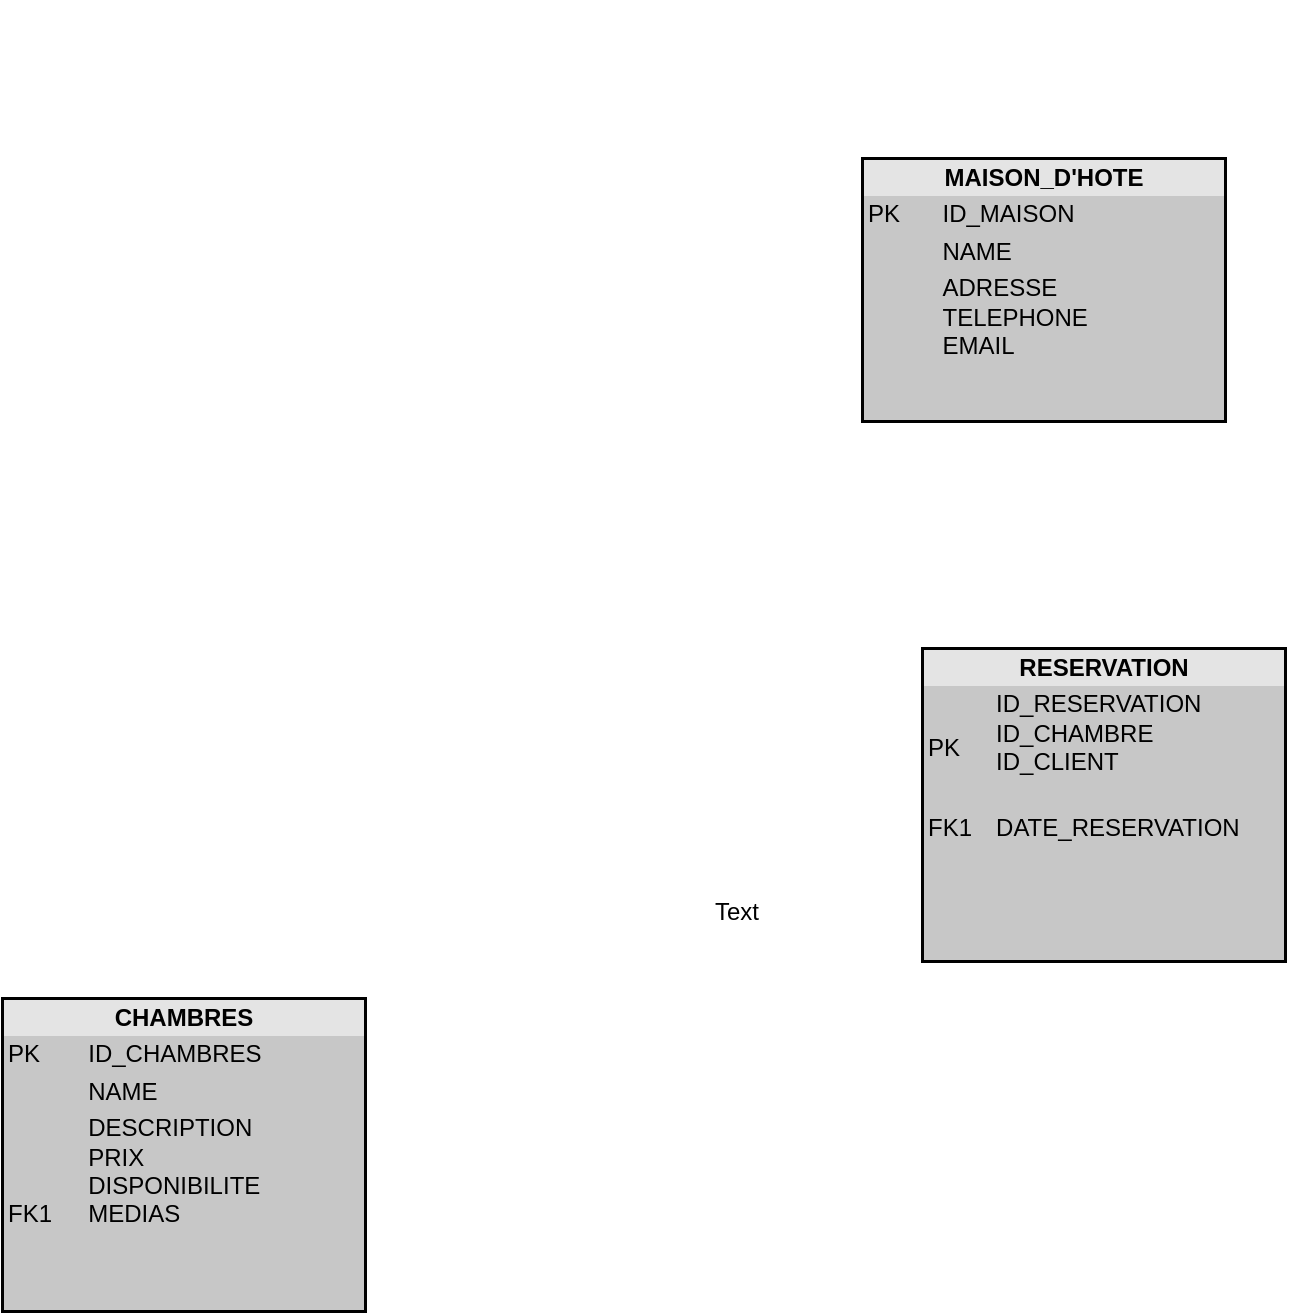 <mxfile version="12.9.5" type="github" pages="2">
  <diagram id="gmbpb6O-48mGinLhiqot" name="Page-1">
    <mxGraphModel dx="2130" dy="728" grid="1" gridSize="10" guides="1" tooltips="1" connect="1" arrows="1" fold="1" page="1" pageScale="1" pageWidth="827" pageHeight="1169" math="0" shadow="0">
      <root>
        <mxCell id="2mcsZYHAiLAcM_JAIpny-0" />
        <mxCell id="2mcsZYHAiLAcM_JAIpny-1" parent="2mcsZYHAiLAcM_JAIpny-0" />
        <mxCell id="VI4eFOXCEEmhCOrHEh1b-0" value="" style="shape=image;html=1;verticalAlign=top;verticalLabelPosition=bottom;labelBackgroundColor=#ffffff;imageAspect=0;aspect=fixed;image=https://cdn3.iconfinder.com/data/icons/lexter-flat-colorfull-file-formats/56/mcd-128.png;strokeWidth=3;align=left;" vertex="1" parent="2mcsZYHAiLAcM_JAIpny-1">
          <mxGeometry x="-380" y="80" width="128" height="128" as="geometry" />
        </mxCell>
        <mxCell id="VI4eFOXCEEmhCOrHEh1b-7" value="&lt;div style=&quot;text-align: center ; box-sizing: border-box ; width: 100% ; background: rgb(228 , 228 , 228) ; padding: 2px&quot;&gt;&lt;b&gt;MAISON_D&#39;HOTE&lt;/b&gt;&lt;/div&gt;&lt;table style=&quot;width: 100% ; font-size: 1em&quot; cellpadding=&quot;2&quot; cellspacing=&quot;0&quot;&gt;&lt;tbody&gt;&lt;tr&gt;&lt;td&gt;PK&lt;/td&gt;&lt;td&gt;ID_MAISON&lt;/td&gt;&lt;/tr&gt;&lt;tr&gt;&lt;td&gt;&lt;br&gt;&lt;/td&gt;&lt;td&gt;NAME&lt;/td&gt;&lt;/tr&gt;&lt;tr&gt;&lt;td&gt;&lt;/td&gt;&lt;td&gt;ADRESSE&lt;br&gt;TELEPHONE&lt;br&gt;EMAIL&lt;/td&gt;&lt;/tr&gt;&lt;/tbody&gt;&lt;/table&gt;" style="verticalAlign=top;align=left;overflow=fill;html=1;labelBackgroundColor=#C7C7C7;strokeWidth=3;" vertex="1" parent="2mcsZYHAiLAcM_JAIpny-1">
          <mxGeometry x="-120" y="160" width="180" height="130" as="geometry" />
        </mxCell>
        <mxCell id="VI4eFOXCEEmhCOrHEh1b-8" value="&lt;div style=&quot;text-align: center ; box-sizing: border-box ; width: 100% ; background: rgb(228 , 228 , 228) ; padding: 2px&quot;&gt;&lt;b&gt;CHAMBRES&lt;/b&gt;&lt;/div&gt;&lt;table style=&quot;width: 100% ; font-size: 1em&quot; cellpadding=&quot;2&quot; cellspacing=&quot;0&quot;&gt;&lt;tbody&gt;&lt;tr&gt;&lt;td&gt;PK&lt;/td&gt;&lt;td&gt;ID_CHAMBRES&lt;/td&gt;&lt;/tr&gt;&lt;tr&gt;&lt;td&gt;&lt;br&gt;&lt;/td&gt;&lt;td&gt;NAME&lt;/td&gt;&lt;/tr&gt;&lt;tr&gt;&lt;td&gt;FK1&lt;br&gt;&lt;/td&gt;&lt;td&gt;DESCRIPTION&lt;br&gt;PRIX&lt;br&gt;DISPONIBILITE&lt;br&gt;MEDIAS&lt;br&gt;&lt;br&gt;&lt;br&gt;&lt;br&gt;&lt;/td&gt;&lt;/tr&gt;&lt;/tbody&gt;&lt;/table&gt;" style="verticalAlign=top;align=left;overflow=fill;html=1;labelBackgroundColor=#C7C7C7;strokeWidth=3;" vertex="1" parent="2mcsZYHAiLAcM_JAIpny-1">
          <mxGeometry x="-550" y="580" width="180" height="155" as="geometry" />
        </mxCell>
        <mxCell id="VI4eFOXCEEmhCOrHEh1b-11" value="&lt;div style=&quot;text-align: center ; box-sizing: border-box ; width: 100% ; background: rgb(228 , 228 , 228) ; padding: 2px&quot;&gt;&lt;b&gt;RESERVATION&lt;/b&gt;&lt;/div&gt;&lt;table style=&quot;width: 100% ; font-size: 1em&quot; cellpadding=&quot;2&quot; cellspacing=&quot;0&quot;&gt;&lt;tbody&gt;&lt;tr&gt;&lt;td&gt;PK&lt;/td&gt;&lt;td&gt;ID_RESERVATION&lt;br&gt;ID_CHAMBRE&lt;br&gt;ID_CLIENT&lt;br&gt;&lt;br&gt;&lt;/td&gt;&lt;/tr&gt;&lt;tr&gt;&lt;td&gt;FK1&amp;nbsp;&lt;br&gt;&lt;/td&gt;&lt;td&gt;DATE_RESERVATION&lt;/td&gt;&lt;/tr&gt;&lt;tr&gt;&lt;td&gt;&lt;br&gt;&lt;/td&gt;&lt;td&gt;&lt;br&gt;&lt;br&gt;&lt;br&gt;&lt;br&gt;&lt;/td&gt;&lt;/tr&gt;&lt;/tbody&gt;&lt;/table&gt;" style="verticalAlign=top;align=left;overflow=fill;html=1;labelBackgroundColor=#C7C7C7;strokeWidth=3;" vertex="1" parent="2mcsZYHAiLAcM_JAIpny-1">
          <mxGeometry x="-90" y="405" width="180" height="155" as="geometry" />
        </mxCell>
        <mxCell id="VI4eFOXCEEmhCOrHEh1b-12" value="Text" style="text;html=1;align=center;verticalAlign=middle;resizable=0;points=[];autosize=1;" vertex="1" parent="2mcsZYHAiLAcM_JAIpny-1">
          <mxGeometry x="-204" y="526" width="40" height="20" as="geometry" />
        </mxCell>
      </root>
    </mxGraphModel>
  </diagram>
  <diagram id="J0ojM0bSp0G7YTS-gxtY" name="Page-2">
    <mxGraphModel dx="1303" dy="728" grid="1" gridSize="10" guides="1" tooltips="1" connect="1" arrows="1" fold="1" page="1" pageScale="1" pageWidth="827" pageHeight="1169" math="0" shadow="0">
      <root>
        <mxCell id="6n2aTXFzNm_1piKpzYSk-0" />
        <mxCell id="6n2aTXFzNm_1piKpzYSk-1" parent="6n2aTXFzNm_1piKpzYSk-0" />
        <mxCell id="ZAeTzVcquDFvLEmKi2Lm-0" value="&lt;div style=&quot;text-align: center ; box-sizing: border-box ; width: 100% ; background: rgb(228 , 228 , 228) ; padding: 2px&quot;&gt;&lt;b&gt;MAISON_D&#39;HOTES&lt;/b&gt;&lt;/div&gt;&lt;table style=&quot;width: 100% ; font-size: 1em&quot; cellpadding=&quot;2&quot; cellspacing=&quot;0&quot;&gt;&lt;tbody&gt;&lt;tr&gt;&lt;td&gt;PK&lt;/td&gt;&lt;td&gt;ID_MAISON&lt;br&gt;&lt;/td&gt;&lt;/tr&gt;&lt;tr&gt;&lt;td&gt;&lt;br&gt;&lt;/td&gt;&lt;td&gt;NOM&lt;br&gt;ADRESSE&lt;br&gt;TELEPHONE&lt;br&gt;EMAIL&lt;/td&gt;&lt;/tr&gt;&lt;/tbody&gt;&lt;/table&gt;" style="verticalAlign=top;align=left;overflow=fill;html=1;labelBackgroundColor=#C7C7C7;strokeWidth=3;" vertex="1" parent="6n2aTXFzNm_1piKpzYSk-1">
          <mxGeometry x="380" y="10" width="180" height="130" as="geometry" />
        </mxCell>
        <mxCell id="ZAeTzVcquDFvLEmKi2Lm-2" value="&lt;div style=&quot;text-align: center ; box-sizing: border-box ; width: 100% ; background: rgb(228 , 228 , 228) ; padding: 2px&quot;&gt;&lt;b&gt;RESERVATIONS&lt;/b&gt;&lt;/div&gt;&lt;table style=&quot;width: 100% ; font-size: 1em&quot; cellpadding=&quot;2&quot; cellspacing=&quot;0&quot;&gt;&lt;tbody&gt;&lt;tr&gt;&lt;td&gt;PK&lt;/td&gt;&lt;td&gt;ID_RESERVATION&lt;/td&gt;&lt;/tr&gt;&lt;tr&gt;&lt;td&gt;FK1&lt;/td&gt;&lt;td&gt;&lt;font color=&quot;#006600&quot;&gt;CHAMBRE&lt;/font&gt;&lt;/td&gt;&lt;/tr&gt;&lt;tr&gt;&lt;td&gt;FK2&lt;/td&gt;&lt;td&gt;&lt;font color=&quot;#994c00&quot;&gt;CLIENT&lt;/font&gt;&lt;br&gt;&lt;font color=&quot;#6600cc&quot;&gt;DATE_RESERVATION&lt;/font&gt;&lt;/td&gt;&lt;/tr&gt;&lt;/tbody&gt;&lt;/table&gt;" style="verticalAlign=top;align=left;overflow=fill;html=1;labelBackgroundColor=#C7C7C7;strokeWidth=3;" vertex="1" parent="6n2aTXFzNm_1piKpzYSk-1">
          <mxGeometry x="380" y="290" width="180" height="150" as="geometry" />
        </mxCell>
        <mxCell id="Ll425Y9eFO5cWMdYRDJh-3" value="&lt;div style=&quot;text-align: center ; box-sizing: border-box ; width: 100% ; background: rgb(228 , 228 , 228) ; padding: 2px&quot;&gt;&lt;b&gt;CLIENTS&lt;/b&gt;&lt;/div&gt;&lt;table style=&quot;width: 100% ; font-size: 1em&quot; cellpadding=&quot;2&quot; cellspacing=&quot;0&quot;&gt;&lt;tbody&gt;&lt;tr&gt;&lt;td&gt;PK&lt;/td&gt;&lt;td&gt;ID_CLIENT&lt;br&gt;CIVILITE&lt;br&gt;NOM&lt;br&gt;PRENOM&lt;br&gt;EMAIL&lt;br&gt;TELEPFONE&lt;br&gt;NBR_PERSONNES&lt;br&gt;DATE_ARRIVEE&lt;br&gt;DATE_DEPART&lt;/td&gt;&lt;/tr&gt;&lt;tr&gt;&lt;td&gt;FK1&lt;/td&gt;&lt;td&gt;&lt;font color=&quot;#6600cc&quot;&gt;DATE_RESERVATION&lt;/font&gt;&lt;/td&gt;&lt;/tr&gt;&lt;tr&gt;&lt;td&gt;FK2&lt;/td&gt;&lt;td&gt;&lt;br&gt;&lt;/td&gt;&lt;/tr&gt;&lt;/tbody&gt;&lt;/table&gt;" style="verticalAlign=top;align=left;overflow=fill;html=1;labelBackgroundColor=#C7C7C7;strokeWidth=3;" vertex="1" parent="6n2aTXFzNm_1piKpzYSk-1">
          <mxGeometry x="380" y="600" width="180" height="190" as="geometry" />
        </mxCell>
        <mxCell id="ZAeTzVcquDFvLEmKi2Lm-6" value="&lt;div style=&quot;text-align: center ; box-sizing: border-box ; width: 100% ; background: rgb(228 , 228 , 228) ; padding: 2px&quot;&gt;&lt;b&gt;CHAMBRES&lt;/b&gt;&lt;/div&gt;&lt;table style=&quot;width: 100% ; font-size: 1em&quot; cellpadding=&quot;2&quot; cellspacing=&quot;0&quot;&gt;&lt;tbody&gt;&lt;tr&gt;&lt;td&gt;&lt;table cellpadding=&quot;2&quot; cellspacing=&quot;0&quot; style=&quot;font-size: 1em ; width: 180px&quot;&gt;&lt;tbody&gt;&lt;tr&gt;&lt;td&gt;PK&lt;/td&gt;&lt;td&gt;ID_CHAMBRES&lt;/td&gt;&lt;/tr&gt;&lt;tr&gt;&lt;td&gt;&lt;br&gt;&lt;/td&gt;&lt;td&gt;NAME&lt;/td&gt;&lt;/tr&gt;&lt;tr&gt;&lt;td&gt;&lt;br&gt;&lt;br&gt;&lt;/td&gt;&lt;td&gt;DESCRIPTION&lt;br&gt;PRIX&lt;br&gt;DISPONIBILITE&lt;br&gt;&lt;br&gt;&lt;br&gt;&lt;/td&gt;&lt;/tr&gt;&lt;/tbody&gt;&lt;/table&gt;&lt;/td&gt;&lt;td&gt;&lt;/td&gt;&lt;/tr&gt;&lt;tr&gt;&lt;td&gt;FK&amp;nbsp; &amp;nbsp; &amp;nbsp; &lt;font color=&quot;#cc0000&quot;&gt;MEDIAS&lt;/font&gt;&lt;/td&gt;&lt;td&gt;e&lt;/td&gt;&lt;/tr&gt;&lt;/tbody&gt;&lt;/table&gt;" style="verticalAlign=top;align=left;overflow=fill;html=1;labelBackgroundColor=#C7C7C7;strokeWidth=3;" vertex="1" parent="6n2aTXFzNm_1piKpzYSk-1">
          <mxGeometry x="40" y="290" width="180" height="150" as="geometry" />
        </mxCell>
        <mxCell id="Ll425Y9eFO5cWMdYRDJh-8" value="" style="endArrow=none;html=1;entryX=-0.011;entryY=0.579;entryDx=0;entryDy=0;entryPerimeter=0;exitX=0.444;exitY=-0.027;exitDx=0;exitDy=0;exitPerimeter=0;" edge="1" parent="6n2aTXFzNm_1piKpzYSk-1" source="ZAeTzVcquDFvLEmKi2Lm-6" target="ZAeTzVcquDFvLEmKi2Lm-0">
          <mxGeometry width="50" height="50" relative="1" as="geometry">
            <mxPoint x="360" y="160" as="sourcePoint" />
            <mxPoint x="410" y="110" as="targetPoint" />
            <Array as="points">
              <mxPoint x="120" y="85" />
            </Array>
          </mxGeometry>
        </mxCell>
        <mxCell id="Ll425Y9eFO5cWMdYRDJh-10" value="APPARTENANCE" style="rounded=1;whiteSpace=wrap;html=1;labelBackgroundColor=#C7C7C7;strokeWidth=3;align=center;" vertex="1" parent="6n2aTXFzNm_1piKpzYSk-1">
          <mxGeometry x="160" y="60" width="110" height="45" as="geometry" />
        </mxCell>
        <mxCell id="Ll425Y9eFO5cWMdYRDJh-12" value="&lt;b&gt;&lt;font style=&quot;font-size: 16px&quot;&gt;1,n&lt;/font&gt;&lt;/b&gt;" style="text;html=1;align=center;verticalAlign=middle;resizable=0;points=[];autosize=1;" vertex="1" parent="6n2aTXFzNm_1piKpzYSk-1">
          <mxGeometry x="300" y="60" width="40" height="20" as="geometry" />
        </mxCell>
        <mxCell id="Ll425Y9eFO5cWMdYRDJh-13" value="&lt;b&gt;&lt;font style=&quot;font-size: 16px&quot;&gt;1,1&lt;/font&gt;&lt;/b&gt;" style="text;html=1;align=center;verticalAlign=middle;resizable=0;points=[];autosize=1;" vertex="1" parent="6n2aTXFzNm_1piKpzYSk-1">
          <mxGeometry x="80" y="230" width="40" height="20" as="geometry" />
        </mxCell>
        <mxCell id="Ll425Y9eFO5cWMdYRDJh-14" value="" style="endArrow=none;html=1;exitX=1;exitY=0.5;exitDx=0;exitDy=0;entryX=0;entryY=0.5;entryDx=0;entryDy=0;" edge="1" parent="6n2aTXFzNm_1piKpzYSk-1" source="Ll425Y9eFO5cWMdYRDJh-15" target="ZAeTzVcquDFvLEmKi2Lm-2">
          <mxGeometry width="50" height="50" relative="1" as="geometry">
            <mxPoint x="360" y="290" as="sourcePoint" />
            <mxPoint x="410" y="240" as="targetPoint" />
          </mxGeometry>
        </mxCell>
        <mxCell id="Ll425Y9eFO5cWMdYRDJh-15" value="Réservation" style="rounded=1;whiteSpace=wrap;html=1;labelBackgroundColor=#C7C7C7;strokeWidth=3;align=center;" vertex="1" parent="6n2aTXFzNm_1piKpzYSk-1">
          <mxGeometry x="250" y="342.5" width="90" height="45" as="geometry" />
        </mxCell>
        <mxCell id="Ll425Y9eFO5cWMdYRDJh-16" value="" style="endArrow=none;html=1;exitX=1;exitY=0.5;exitDx=0;exitDy=0;entryX=0;entryY=0.5;entryDx=0;entryDy=0;" edge="1" parent="6n2aTXFzNm_1piKpzYSk-1" source="ZAeTzVcquDFvLEmKi2Lm-6" target="Ll425Y9eFO5cWMdYRDJh-15">
          <mxGeometry width="50" height="50" relative="1" as="geometry">
            <mxPoint x="220" y="365" as="sourcePoint" />
            <mxPoint x="380" y="365" as="targetPoint" />
          </mxGeometry>
        </mxCell>
        <mxCell id="Ll425Y9eFO5cWMdYRDJh-19" value="&lt;b&gt;&lt;font style=&quot;font-size: 15px&quot;&gt;0,n&lt;/font&gt;&lt;/b&gt;" style="text;html=1;" vertex="1" parent="6n2aTXFzNm_1piKpzYSk-1">
          <mxGeometry x="220" y="335" width="40" height="30" as="geometry" />
        </mxCell>
        <mxCell id="Ll425Y9eFO5cWMdYRDJh-20" value="&lt;b&gt;&lt;font style=&quot;font-size: 16px&quot;&gt;1,n&lt;/font&gt;&lt;/b&gt;" style="text;html=1;align=center;verticalAlign=middle;resizable=0;points=[];autosize=1;" vertex="1" parent="6n2aTXFzNm_1piKpzYSk-1">
          <mxGeometry x="340" y="340" width="40" height="20" as="geometry" />
        </mxCell>
        <mxCell id="Ll425Y9eFO5cWMdYRDJh-24" value="Effectuer" style="rounded=1;whiteSpace=wrap;html=1;labelBackgroundColor=#C7C7C7;strokeWidth=3;align=right;direction=south;" vertex="1" parent="6n2aTXFzNm_1piKpzYSk-1">
          <mxGeometry x="447.5" y="480" width="52.5" height="77.5" as="geometry" />
        </mxCell>
        <mxCell id="Ll425Y9eFO5cWMdYRDJh-28" value="" style="endArrow=none;html=1;exitX=0.544;exitY=-0.028;exitDx=0;exitDy=0;exitPerimeter=0;" edge="1" parent="6n2aTXFzNm_1piKpzYSk-1" source="Ll425Y9eFO5cWMdYRDJh-3">
          <mxGeometry width="50" height="50" relative="1" as="geometry">
            <mxPoint x="390" y="570" as="sourcePoint" />
            <mxPoint x="478" y="558" as="targetPoint" />
          </mxGeometry>
        </mxCell>
        <mxCell id="Ll425Y9eFO5cWMdYRDJh-29" value="" style="endArrow=none;html=1;entryX=0.541;entryY=1.022;entryDx=0;entryDy=0;entryPerimeter=0;" edge="1" parent="6n2aTXFzNm_1piKpzYSk-1" target="ZAeTzVcquDFvLEmKi2Lm-2">
          <mxGeometry width="50" height="50" relative="1" as="geometry">
            <mxPoint x="477" y="480" as="sourcePoint" />
            <mxPoint x="470" y="440" as="targetPoint" />
          </mxGeometry>
        </mxCell>
        <mxCell id="Ll425Y9eFO5cWMdYRDJh-30" value="&lt;b style=&quot;background-color: rgb(248 , 249 , 250)&quot;&gt;&lt;font style=&quot;font-size: 16px&quot;&gt;1,n&lt;/font&gt;&lt;/b&gt;" style="text;html=1;align=center;verticalAlign=middle;resizable=0;points=[];labelBackgroundColor=#ffffff;" vertex="1" connectable="0" parent="Ll425Y9eFO5cWMdYRDJh-29">
          <mxGeometry x="0.314" y="-10" relative="1" as="geometry">
            <mxPoint x="2.75" as="offset" />
          </mxGeometry>
        </mxCell>
        <mxCell id="Ll425Y9eFO5cWMdYRDJh-32" value="&lt;b style=&quot;background-color: rgb(248 , 249 , 250)&quot;&gt;&lt;font style=&quot;font-size: 16px&quot;&gt;1,n&lt;/font&gt;&lt;/b&gt;" style="text;html=1;align=center;verticalAlign=middle;resizable=0;points=[];labelBackgroundColor=#ffffff;" vertex="1" connectable="0" parent="Ll425Y9eFO5cWMdYRDJh-29">
          <mxGeometry x="0.314" y="-10" relative="1" as="geometry">
            <mxPoint x="2.75" y="123.9" as="offset" />
          </mxGeometry>
        </mxCell>
        <mxCell id="Ll425Y9eFO5cWMdYRDJh-33" value="&lt;font color=&quot;#6600cc&quot; style=&quot;font-size: 14px&quot;&gt;FK=DATE_RESERVATION&lt;/font&gt;" style="text;html=1;strokeColor=none;fillColor=none;align=center;verticalAlign=middle;whiteSpace=wrap;rounded=0;labelBackgroundColor=#C7C7C7;" vertex="1" parent="6n2aTXFzNm_1piKpzYSk-1">
          <mxGeometry x="210" y="830" width="40" height="20" as="geometry" />
        </mxCell>
        <mxCell id="Ll425Y9eFO5cWMdYRDJh-34" value="&lt;font color=&quot;#cc0000&quot; style=&quot;font-size: 14px&quot;&gt;FK=MEDIAS&lt;/font&gt;" style="text;html=1;strokeColor=none;fillColor=none;align=center;verticalAlign=middle;whiteSpace=wrap;rounded=0;labelBackgroundColor=#C7C7C7;rotation=0;" vertex="1" parent="6n2aTXFzNm_1piKpzYSk-1">
          <mxGeometry x="30" y="830" width="40" height="20" as="geometry" />
        </mxCell>
        <mxCell id="Ll425Y9eFO5cWMdYRDJh-36" value="&lt;span style=&quot;color: rgb(0 , 102 , 0) ; text-align: left ; background-color: rgb(199 , 199 , 199)&quot;&gt;&lt;font style=&quot;font-size: 14px&quot;&gt;FK=CHAMBRE&lt;/font&gt;&lt;/span&gt;" style="text;html=1;align=center;verticalAlign=middle;resizable=0;points=[];autosize=1;rotation=0;" vertex="1" parent="6n2aTXFzNm_1piKpzYSk-1">
          <mxGeometry y="870" width="110" height="20" as="geometry" />
        </mxCell>
        <mxCell id="Ll425Y9eFO5cWMdYRDJh-41" value="MEDIAS" style="rounded=1;whiteSpace=wrap;html=1;labelBackgroundColor=#C7C7C7;strokeWidth=3;align=right;direction=south;" vertex="1" parent="6n2aTXFzNm_1piKpzYSk-1">
          <mxGeometry x="90" y="480" width="52.5" height="77.5" as="geometry" />
        </mxCell>
        <mxCell id="Ll425Y9eFO5cWMdYRDJh-42" value="" style="endArrow=none;html=1;entryX=0.444;entryY=1.031;entryDx=0;entryDy=0;entryPerimeter=0;" edge="1" parent="6n2aTXFzNm_1piKpzYSk-1" target="ZAeTzVcquDFvLEmKi2Lm-6">
          <mxGeometry width="50" height="50" relative="1" as="geometry">
            <mxPoint x="120" y="480" as="sourcePoint" />
            <mxPoint x="300" y="460" as="targetPoint" />
          </mxGeometry>
        </mxCell>
        <mxCell id="Ll425Y9eFO5cWMdYRDJh-43" value="" style="endArrow=none;html=1;exitX=0.452;exitY=-0.074;exitDx=0;exitDy=0;exitPerimeter=0;entryX=1.11;entryY=0.403;entryDx=0;entryDy=0;entryPerimeter=0;" edge="1" parent="6n2aTXFzNm_1piKpzYSk-1" target="Ll425Y9eFO5cWMdYRDJh-41">
          <mxGeometry width="50" height="50" relative="1" as="geometry">
            <mxPoint x="121.36" y="613.34" as="sourcePoint" />
            <mxPoint x="300" y="460" as="targetPoint" />
          </mxGeometry>
        </mxCell>
        <mxCell id="Ll425Y9eFO5cWMdYRDJh-45" value="&lt;b&gt;&lt;font style=&quot;font-size: 15px&quot;&gt;?!0,n&lt;/font&gt;&lt;/b&gt;" style="text;html=1;" vertex="1" parent="6n2aTXFzNm_1piKpzYSk-1">
          <mxGeometry x="340" y="310" width="40" height="30" as="geometry" />
        </mxCell>
        <mxCell id="Ll425Y9eFO5cWMdYRDJh-48" value="&lt;div style=&quot;text-align: center ; box-sizing: border-box ; width: 100% ; background: rgb(228 , 228 , 228) ; padding: 2px&quot;&gt;&lt;b&gt;MEDIAS&lt;/b&gt;&lt;/div&gt;&lt;table style=&quot;width: 100% ; font-size: 1em&quot; cellpadding=&quot;2&quot; cellspacing=&quot;0&quot;&gt;&lt;tbody&gt;&lt;tr&gt;&lt;td&gt;&lt;table cellpadding=&quot;2&quot; cellspacing=&quot;0&quot; style=&quot;font-size: 1em ; width: 180px&quot;&gt;&lt;tbody&gt;&lt;tr&gt;&lt;td&gt;&lt;table cellpadding=&quot;2&quot; cellspacing=&quot;0&quot; style=&quot;font-size: 1em ; width: 195.333px&quot;&gt;&lt;tbody&gt;&lt;tr&gt;&lt;td&gt;&lt;table cellpadding=&quot;2&quot; cellspacing=&quot;0&quot; style=&quot;font-size: 1em ; width: 180px&quot;&gt;&lt;tbody&gt;&lt;tr&gt;&lt;td&gt;PK&lt;/td&gt;&lt;td&gt;ID_MEDIAS&lt;/td&gt;&lt;/tr&gt;&lt;tr&gt;&lt;td&gt;&lt;br&gt;&lt;/td&gt;&lt;td&gt;IMAGE&lt;br&gt;&lt;br&gt;&lt;/td&gt;&lt;/tr&gt;&lt;tr&gt;&lt;td&gt;&lt;br&gt;&lt;/td&gt;&lt;td&gt;&lt;br&gt;&lt;/td&gt;&lt;/tr&gt;&lt;/tbody&gt;&lt;/table&gt;&lt;/td&gt;&lt;td&gt;&lt;/td&gt;&lt;/tr&gt;&lt;tr&gt;&lt;td&gt;FK&amp;nbsp; &amp;nbsp; &amp;nbsp;&amp;nbsp;&lt;font color=&quot;#336600&quot;&gt;CHAMBRE&lt;/font&gt;&lt;/td&gt;&lt;/tr&gt;&lt;/tbody&gt;&lt;/table&gt;&lt;/td&gt;&lt;td&gt;&lt;/td&gt;&lt;/tr&gt;&lt;/tbody&gt;&lt;/table&gt;&lt;/td&gt;&lt;td&gt;&lt;/td&gt;&lt;/tr&gt;&lt;tr&gt;&lt;td&gt;&lt;/td&gt;&lt;td&gt;e&lt;/td&gt;&lt;/tr&gt;&lt;/tbody&gt;&lt;/table&gt;" style="verticalAlign=top;align=left;overflow=fill;html=1;labelBackgroundColor=#C7C7C7;strokeWidth=3;" vertex="1" parent="6n2aTXFzNm_1piKpzYSk-1">
          <mxGeometry x="30" y="620" width="180" height="150" as="geometry" />
        </mxCell>
        <mxCell id="Ll425Y9eFO5cWMdYRDJh-49" value="&lt;span style=&quot;text-align: left ; background-color: rgb(199 , 199 , 199)&quot;&gt;&lt;font style=&quot;font-size: 14px&quot; color=&quot;#994c00&quot;&gt;FK=CLIENT&lt;/font&gt;&lt;/span&gt;" style="text;html=1;align=center;verticalAlign=middle;resizable=0;points=[];autosize=1;" vertex="1" parent="6n2aTXFzNm_1piKpzYSk-1">
          <mxGeometry x="170" y="870" width="90" height="20" as="geometry" />
        </mxCell>
      </root>
    </mxGraphModel>
  </diagram>
</mxfile>
